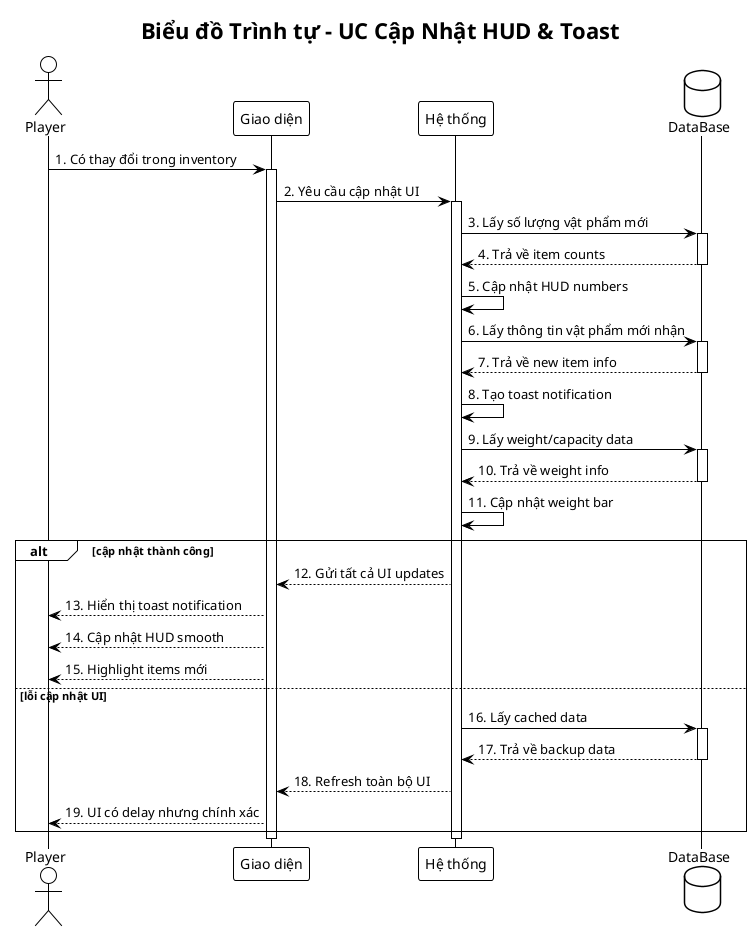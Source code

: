 @startuml Sequence_UC2_Cap_Nhat_HUD_Toast
!theme plain

title Biểu đồ Trình tự - UC Cập Nhật HUD & Toast

actor Player
participant "Giao diện" as UI
participant "Hệ thống" as System
database "DataBase" as DB

Player -> UI: 1. Có thay đổi trong inventory
activate UI
UI -> System: 2. Yêu cầu cập nhật UI
activate System

System -> DB: 3. Lấy số lượng vật phẩm mới
activate DB
DB --> System: 4. Trả về item counts
deactivate DB

System -> System: 5. Cập nhật HUD numbers

System -> DB: 6. Lấy thông tin vật phẩm mới nhận
activate DB
DB --> System: 7. Trả về new item info
deactivate DB

System -> System: 8. Tạo toast notification

System -> DB: 9. Lấy weight/capacity data
activate DB
DB --> System: 10. Trả về weight info
deactivate DB

System -> System: 11. Cập nhật weight bar

alt cập nhật thành công
    System --> UI: 12. Gửi tất cả UI updates
    UI --> Player: 13. Hiển thị toast notification
    UI --> Player: 14. Cập nhật HUD smooth
    UI --> Player: 15. Highlight items mới
    
else lỗi cập nhật UI
    System -> DB: 16. Lấy cached data
    activate DB
    DB --> System: 17. Trả về backup data
    deactivate DB
    
    System --> UI: 18. Refresh toàn bộ UI
    UI --> Player: 19. UI có delay nhưng chính xác
end

deactivate System
deactivate UI

@enduml


